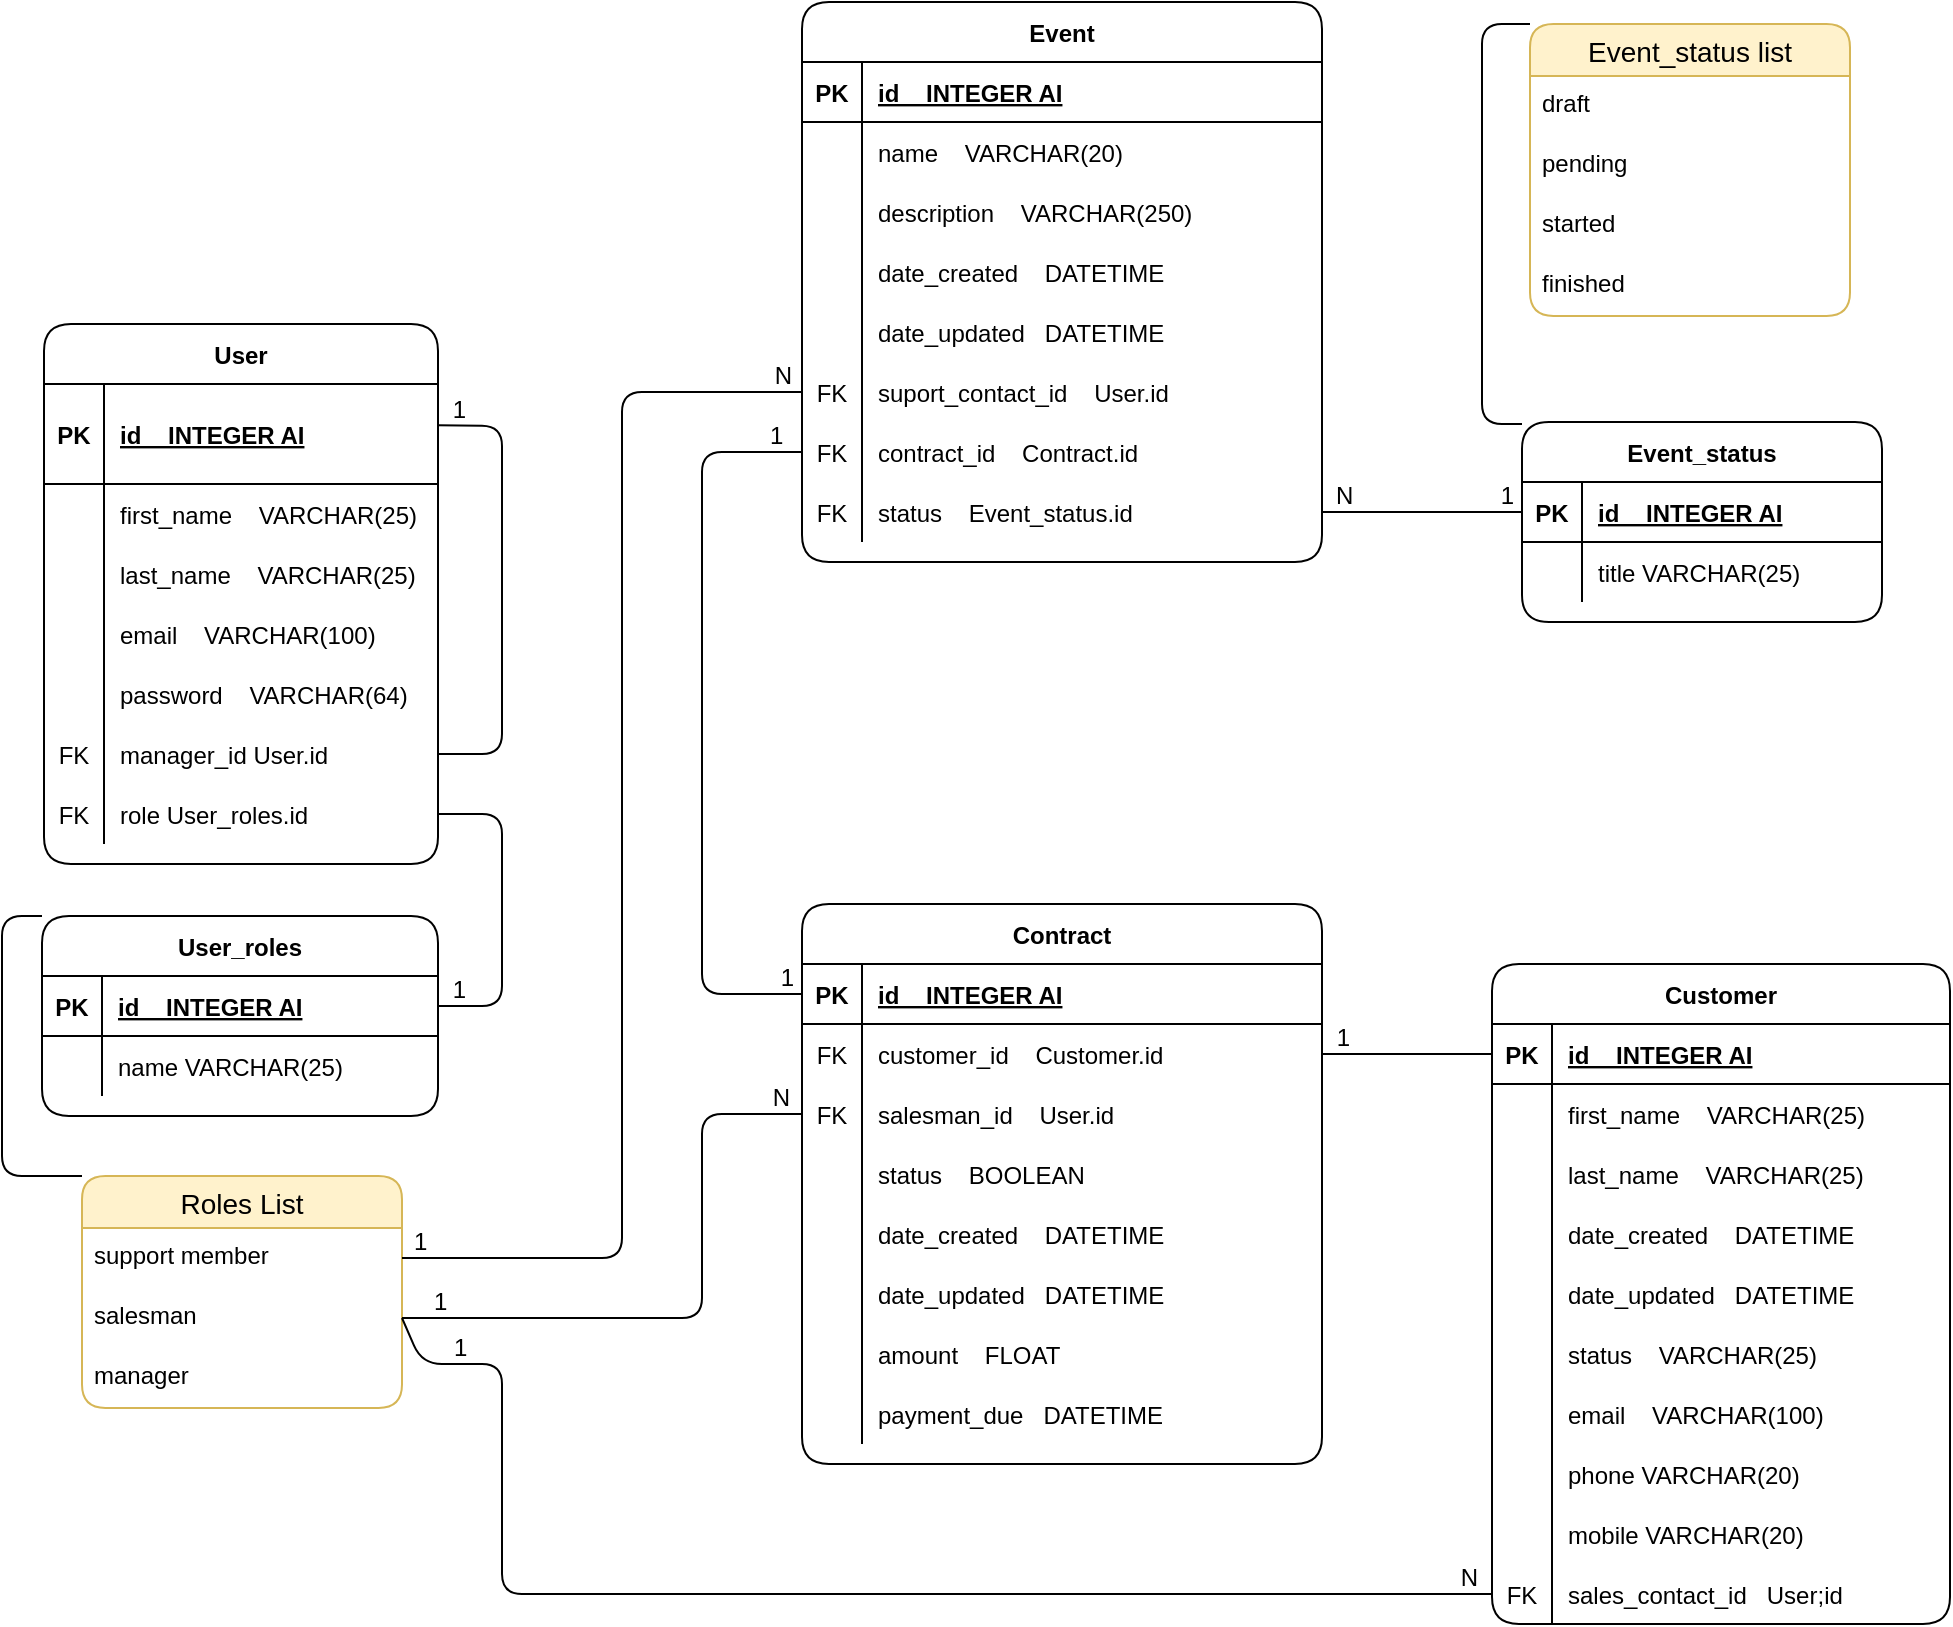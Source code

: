 <mxfile version="17.4.2" type="device"><diagram id="H4JCBMmQ4si8OeFHnjz9" name="Page-1"><mxGraphModel dx="1987" dy="668" grid="1" gridSize="10" guides="1" tooltips="1" connect="1" arrows="1" fold="1" page="1" pageScale="1" pageWidth="827" pageHeight="1169" math="0" shadow="0"><root><mxCell id="0"/><mxCell id="1" parent="0"/><mxCell id="bBjGmjY2mpQJtqQ5NyJk-3" value="User" style="shape=table;startSize=30;container=1;collapsible=1;childLayout=tableLayout;fixedRows=1;rowLines=0;fontStyle=1;align=center;resizeLast=1;rounded=1;" parent="1" vertex="1"><mxGeometry x="-749" y="200" width="197" height="270" as="geometry"/></mxCell><mxCell id="bBjGmjY2mpQJtqQ5NyJk-4" value="" style="shape=tableRow;horizontal=0;startSize=0;swimlaneHead=0;swimlaneBody=0;fillColor=none;collapsible=0;dropTarget=0;points=[[0,0.5],[1,0.5]];portConstraint=eastwest;top=0;left=0;right=0;bottom=1;rounded=1;" parent="bBjGmjY2mpQJtqQ5NyJk-3" vertex="1"><mxGeometry y="30" width="197" height="50" as="geometry"/></mxCell><mxCell id="bBjGmjY2mpQJtqQ5NyJk-5" value="PK" style="shape=partialRectangle;connectable=0;fillColor=none;top=0;left=0;bottom=0;right=0;fontStyle=1;overflow=hidden;rounded=1;" parent="bBjGmjY2mpQJtqQ5NyJk-4" vertex="1"><mxGeometry width="30" height="50" as="geometry"><mxRectangle width="30" height="50" as="alternateBounds"/></mxGeometry></mxCell><mxCell id="bBjGmjY2mpQJtqQ5NyJk-6" value="id    INTEGER AI" style="shape=partialRectangle;connectable=0;fillColor=none;top=0;left=0;bottom=0;right=0;align=left;spacingLeft=6;fontStyle=5;overflow=hidden;rounded=1;" parent="bBjGmjY2mpQJtqQ5NyJk-4" vertex="1"><mxGeometry x="30" width="167" height="50" as="geometry"><mxRectangle width="167" height="50" as="alternateBounds"/></mxGeometry></mxCell><mxCell id="bBjGmjY2mpQJtqQ5NyJk-7" value="" style="shape=tableRow;horizontal=0;startSize=0;swimlaneHead=0;swimlaneBody=0;fillColor=none;collapsible=0;dropTarget=0;points=[[0,0.5],[1,0.5]];portConstraint=eastwest;top=0;left=0;right=0;bottom=0;rounded=1;" parent="bBjGmjY2mpQJtqQ5NyJk-3" vertex="1"><mxGeometry y="80" width="197" height="30" as="geometry"/></mxCell><mxCell id="bBjGmjY2mpQJtqQ5NyJk-8" value="" style="shape=partialRectangle;connectable=0;fillColor=none;top=0;left=0;bottom=0;right=0;editable=1;overflow=hidden;rounded=1;" parent="bBjGmjY2mpQJtqQ5NyJk-7" vertex="1"><mxGeometry width="30" height="30" as="geometry"><mxRectangle width="30" height="30" as="alternateBounds"/></mxGeometry></mxCell><mxCell id="bBjGmjY2mpQJtqQ5NyJk-9" value="first_name    VARCHAR(25)" style="shape=partialRectangle;connectable=0;fillColor=none;top=0;left=0;bottom=0;right=0;align=left;spacingLeft=6;overflow=hidden;rounded=1;" parent="bBjGmjY2mpQJtqQ5NyJk-7" vertex="1"><mxGeometry x="30" width="167" height="30" as="geometry"><mxRectangle width="167" height="30" as="alternateBounds"/></mxGeometry></mxCell><mxCell id="bBjGmjY2mpQJtqQ5NyJk-10" value="" style="shape=tableRow;horizontal=0;startSize=0;swimlaneHead=0;swimlaneBody=0;fillColor=none;collapsible=0;dropTarget=0;points=[[0,0.5],[1,0.5]];portConstraint=eastwest;top=0;left=0;right=0;bottom=0;rounded=1;" parent="bBjGmjY2mpQJtqQ5NyJk-3" vertex="1"><mxGeometry y="110" width="197" height="30" as="geometry"/></mxCell><mxCell id="bBjGmjY2mpQJtqQ5NyJk-11" value="" style="shape=partialRectangle;connectable=0;fillColor=none;top=0;left=0;bottom=0;right=0;editable=1;overflow=hidden;rounded=1;" parent="bBjGmjY2mpQJtqQ5NyJk-10" vertex="1"><mxGeometry width="30" height="30" as="geometry"><mxRectangle width="30" height="30" as="alternateBounds"/></mxGeometry></mxCell><mxCell id="bBjGmjY2mpQJtqQ5NyJk-12" value="last_name    VARCHAR(25)" style="shape=partialRectangle;connectable=0;fillColor=none;top=0;left=0;bottom=0;right=0;align=left;spacingLeft=6;overflow=hidden;rounded=1;" parent="bBjGmjY2mpQJtqQ5NyJk-10" vertex="1"><mxGeometry x="30" width="167" height="30" as="geometry"><mxRectangle width="167" height="30" as="alternateBounds"/></mxGeometry></mxCell><mxCell id="bBjGmjY2mpQJtqQ5NyJk-13" value="" style="shape=tableRow;horizontal=0;startSize=0;swimlaneHead=0;swimlaneBody=0;fillColor=none;collapsible=0;dropTarget=0;points=[[0,0.5],[1,0.5]];portConstraint=eastwest;top=0;left=0;right=0;bottom=0;rounded=1;" parent="bBjGmjY2mpQJtqQ5NyJk-3" vertex="1"><mxGeometry y="140" width="197" height="30" as="geometry"/></mxCell><mxCell id="bBjGmjY2mpQJtqQ5NyJk-14" value="" style="shape=partialRectangle;connectable=0;fillColor=none;top=0;left=0;bottom=0;right=0;editable=1;overflow=hidden;rounded=1;" parent="bBjGmjY2mpQJtqQ5NyJk-13" vertex="1"><mxGeometry width="30" height="30" as="geometry"><mxRectangle width="30" height="30" as="alternateBounds"/></mxGeometry></mxCell><mxCell id="bBjGmjY2mpQJtqQ5NyJk-15" value="email    VARCHAR(100)" style="shape=partialRectangle;connectable=0;fillColor=none;top=0;left=0;bottom=0;right=0;align=left;spacingLeft=6;overflow=hidden;rounded=1;" parent="bBjGmjY2mpQJtqQ5NyJk-13" vertex="1"><mxGeometry x="30" width="167" height="30" as="geometry"><mxRectangle width="167" height="30" as="alternateBounds"/></mxGeometry></mxCell><mxCell id="bBjGmjY2mpQJtqQ5NyJk-16" value="" style="shape=tableRow;horizontal=0;startSize=0;swimlaneHead=0;swimlaneBody=0;fillColor=none;collapsible=0;dropTarget=0;points=[[0,0.5],[1,0.5]];portConstraint=eastwest;top=0;left=0;right=0;bottom=0;rounded=1;" parent="bBjGmjY2mpQJtqQ5NyJk-3" vertex="1"><mxGeometry y="170" width="197" height="30" as="geometry"/></mxCell><mxCell id="bBjGmjY2mpQJtqQ5NyJk-17" value="" style="shape=partialRectangle;connectable=0;fillColor=none;top=0;left=0;bottom=0;right=0;editable=1;overflow=hidden;rounded=1;" parent="bBjGmjY2mpQJtqQ5NyJk-16" vertex="1"><mxGeometry width="30" height="30" as="geometry"><mxRectangle width="30" height="30" as="alternateBounds"/></mxGeometry></mxCell><mxCell id="bBjGmjY2mpQJtqQ5NyJk-18" value="password    VARCHAR(64)" style="shape=partialRectangle;connectable=0;fillColor=none;top=0;left=0;bottom=0;right=0;align=left;spacingLeft=6;overflow=hidden;rounded=1;" parent="bBjGmjY2mpQJtqQ5NyJk-16" vertex="1"><mxGeometry x="30" width="167" height="30" as="geometry"><mxRectangle width="167" height="30" as="alternateBounds"/></mxGeometry></mxCell><mxCell id="VLJPeynumApLSN1GITdd-35" value="" style="shape=tableRow;horizontal=0;startSize=0;swimlaneHead=0;swimlaneBody=0;fillColor=none;collapsible=0;dropTarget=0;points=[[0,0.5],[1,0.5]];portConstraint=eastwest;top=0;left=0;right=0;bottom=0;rounded=1;" vertex="1" parent="bBjGmjY2mpQJtqQ5NyJk-3"><mxGeometry y="200" width="197" height="30" as="geometry"/></mxCell><mxCell id="VLJPeynumApLSN1GITdd-36" value="FK" style="shape=partialRectangle;connectable=0;fillColor=none;top=0;left=0;bottom=0;right=0;editable=1;overflow=hidden;rounded=1;" vertex="1" parent="VLJPeynumApLSN1GITdd-35"><mxGeometry width="30" height="30" as="geometry"><mxRectangle width="30" height="30" as="alternateBounds"/></mxGeometry></mxCell><mxCell id="VLJPeynumApLSN1GITdd-37" value="manager_id User.id" style="shape=partialRectangle;connectable=0;fillColor=none;top=0;left=0;bottom=0;right=0;align=left;spacingLeft=6;overflow=hidden;rounded=1;" vertex="1" parent="VLJPeynumApLSN1GITdd-35"><mxGeometry x="30" width="167" height="30" as="geometry"><mxRectangle width="167" height="30" as="alternateBounds"/></mxGeometry></mxCell><mxCell id="VLJPeynumApLSN1GITdd-22" value="" style="shape=tableRow;horizontal=0;startSize=0;swimlaneHead=0;swimlaneBody=0;fillColor=none;collapsible=0;dropTarget=0;points=[[0,0.5],[1,0.5]];portConstraint=eastwest;top=0;left=0;right=0;bottom=0;rounded=1;" vertex="1" parent="bBjGmjY2mpQJtqQ5NyJk-3"><mxGeometry y="230" width="197" height="30" as="geometry"/></mxCell><mxCell id="VLJPeynumApLSN1GITdd-23" value="FK" style="shape=partialRectangle;connectable=0;fillColor=none;top=0;left=0;bottom=0;right=0;editable=1;overflow=hidden;rounded=1;" vertex="1" parent="VLJPeynumApLSN1GITdd-22"><mxGeometry width="30" height="30" as="geometry"><mxRectangle width="30" height="30" as="alternateBounds"/></mxGeometry></mxCell><mxCell id="VLJPeynumApLSN1GITdd-24" value="role User_roles.id" style="shape=partialRectangle;connectable=0;fillColor=none;top=0;left=0;bottom=0;right=0;align=left;spacingLeft=6;overflow=hidden;rounded=1;" vertex="1" parent="VLJPeynumApLSN1GITdd-22"><mxGeometry x="30" width="167" height="30" as="geometry"><mxRectangle width="167" height="30" as="alternateBounds"/></mxGeometry></mxCell><mxCell id="VLJPeynumApLSN1GITdd-5" value="" style="endArrow=none;html=1;rounded=1;entryX=0.999;entryY=0.413;entryDx=0;entryDy=0;entryPerimeter=0;exitX=1;exitY=0.5;exitDx=0;exitDy=0;" edge="1" parent="bBjGmjY2mpQJtqQ5NyJk-3" source="VLJPeynumApLSN1GITdd-35" target="bBjGmjY2mpQJtqQ5NyJk-4"><mxGeometry relative="1" as="geometry"><mxPoint x="357" y="52.234" as="sourcePoint"/><mxPoint x="239" y="60" as="targetPoint"/><Array as="points"><mxPoint x="229" y="215"/><mxPoint x="229" y="51"/></Array></mxGeometry></mxCell><mxCell id="VLJPeynumApLSN1GITdd-6" value="1" style="resizable=0;html=1;align=right;verticalAlign=bottom;rounded=1;" connectable="0" vertex="1" parent="VLJPeynumApLSN1GITdd-5"><mxGeometry x="1" relative="1" as="geometry"><mxPoint x="14" y="1" as="offset"/></mxGeometry></mxCell><mxCell id="bBjGmjY2mpQJtqQ5NyJk-19" value="Customer" style="shape=table;startSize=30;container=1;collapsible=1;childLayout=tableLayout;fixedRows=1;rowLines=0;fontStyle=1;align=center;resizeLast=1;rounded=1;" parent="1" vertex="1"><mxGeometry x="-25.0" y="520" width="229" height="330" as="geometry"/></mxCell><mxCell id="bBjGmjY2mpQJtqQ5NyJk-20" value="" style="shape=tableRow;horizontal=0;startSize=0;swimlaneHead=0;swimlaneBody=0;fillColor=none;collapsible=0;dropTarget=0;points=[[0,0.5],[1,0.5]];portConstraint=eastwest;top=0;left=0;right=0;bottom=1;rounded=1;" parent="bBjGmjY2mpQJtqQ5NyJk-19" vertex="1"><mxGeometry y="30" width="229" height="30" as="geometry"/></mxCell><mxCell id="bBjGmjY2mpQJtqQ5NyJk-21" value="PK" style="shape=partialRectangle;connectable=0;fillColor=none;top=0;left=0;bottom=0;right=0;fontStyle=1;overflow=hidden;rounded=1;" parent="bBjGmjY2mpQJtqQ5NyJk-20" vertex="1"><mxGeometry width="30" height="30" as="geometry"><mxRectangle width="30" height="30" as="alternateBounds"/></mxGeometry></mxCell><mxCell id="bBjGmjY2mpQJtqQ5NyJk-22" value="id    INTEGER AI" style="shape=partialRectangle;connectable=0;fillColor=none;top=0;left=0;bottom=0;right=0;align=left;spacingLeft=6;fontStyle=5;overflow=hidden;rounded=1;" parent="bBjGmjY2mpQJtqQ5NyJk-20" vertex="1"><mxGeometry x="30" width="199" height="30" as="geometry"><mxRectangle width="199" height="30" as="alternateBounds"/></mxGeometry></mxCell><mxCell id="bBjGmjY2mpQJtqQ5NyJk-23" value="" style="shape=tableRow;horizontal=0;startSize=0;swimlaneHead=0;swimlaneBody=0;fillColor=none;collapsible=0;dropTarget=0;points=[[0,0.5],[1,0.5]];portConstraint=eastwest;top=0;left=0;right=0;bottom=0;rounded=1;" parent="bBjGmjY2mpQJtqQ5NyJk-19" vertex="1"><mxGeometry y="60" width="229" height="30" as="geometry"/></mxCell><mxCell id="bBjGmjY2mpQJtqQ5NyJk-24" value="" style="shape=partialRectangle;connectable=0;fillColor=none;top=0;left=0;bottom=0;right=0;editable=1;overflow=hidden;rounded=1;" parent="bBjGmjY2mpQJtqQ5NyJk-23" vertex="1"><mxGeometry width="30" height="30" as="geometry"><mxRectangle width="30" height="30" as="alternateBounds"/></mxGeometry></mxCell><mxCell id="bBjGmjY2mpQJtqQ5NyJk-25" value="first_name    VARCHAR(25)" style="shape=partialRectangle;connectable=0;fillColor=none;top=0;left=0;bottom=0;right=0;align=left;spacingLeft=6;overflow=hidden;rounded=1;" parent="bBjGmjY2mpQJtqQ5NyJk-23" vertex="1"><mxGeometry x="30" width="199" height="30" as="geometry"><mxRectangle width="199" height="30" as="alternateBounds"/></mxGeometry></mxCell><mxCell id="bBjGmjY2mpQJtqQ5NyJk-26" value="" style="shape=tableRow;horizontal=0;startSize=0;swimlaneHead=0;swimlaneBody=0;fillColor=none;collapsible=0;dropTarget=0;points=[[0,0.5],[1,0.5]];portConstraint=eastwest;top=0;left=0;right=0;bottom=0;rounded=1;" parent="bBjGmjY2mpQJtqQ5NyJk-19" vertex="1"><mxGeometry y="90" width="229" height="30" as="geometry"/></mxCell><mxCell id="bBjGmjY2mpQJtqQ5NyJk-27" value="" style="shape=partialRectangle;connectable=0;fillColor=none;top=0;left=0;bottom=0;right=0;editable=1;overflow=hidden;rounded=1;" parent="bBjGmjY2mpQJtqQ5NyJk-26" vertex="1"><mxGeometry width="30" height="30" as="geometry"><mxRectangle width="30" height="30" as="alternateBounds"/></mxGeometry></mxCell><mxCell id="bBjGmjY2mpQJtqQ5NyJk-28" value="last_name    VARCHAR(25)" style="shape=partialRectangle;connectable=0;fillColor=none;top=0;left=0;bottom=0;right=0;align=left;spacingLeft=6;overflow=hidden;rounded=1;" parent="bBjGmjY2mpQJtqQ5NyJk-26" vertex="1"><mxGeometry x="30" width="199" height="30" as="geometry"><mxRectangle width="199" height="30" as="alternateBounds"/></mxGeometry></mxCell><mxCell id="bBjGmjY2mpQJtqQ5NyJk-29" value="" style="shape=tableRow;horizontal=0;startSize=0;swimlaneHead=0;swimlaneBody=0;fillColor=none;collapsible=0;dropTarget=0;points=[[0,0.5],[1,0.5]];portConstraint=eastwest;top=0;left=0;right=0;bottom=0;rounded=1;" parent="bBjGmjY2mpQJtqQ5NyJk-19" vertex="1"><mxGeometry y="120" width="229" height="30" as="geometry"/></mxCell><mxCell id="bBjGmjY2mpQJtqQ5NyJk-30" value="" style="shape=partialRectangle;connectable=0;fillColor=none;top=0;left=0;bottom=0;right=0;editable=1;overflow=hidden;rounded=1;" parent="bBjGmjY2mpQJtqQ5NyJk-29" vertex="1"><mxGeometry width="30" height="30" as="geometry"><mxRectangle width="30" height="30" as="alternateBounds"/></mxGeometry></mxCell><mxCell id="bBjGmjY2mpQJtqQ5NyJk-31" value="date_created    DATETIME" style="shape=partialRectangle;connectable=0;fillColor=none;top=0;left=0;bottom=0;right=0;align=left;spacingLeft=6;overflow=hidden;rounded=1;" parent="bBjGmjY2mpQJtqQ5NyJk-29" vertex="1"><mxGeometry x="30" width="199" height="30" as="geometry"><mxRectangle width="199" height="30" as="alternateBounds"/></mxGeometry></mxCell><mxCell id="bBjGmjY2mpQJtqQ5NyJk-200" value="" style="shape=tableRow;horizontal=0;startSize=0;swimlaneHead=0;swimlaneBody=0;fillColor=none;collapsible=0;dropTarget=0;points=[[0,0.5],[1,0.5]];portConstraint=eastwest;top=0;left=0;right=0;bottom=0;rounded=1;" parent="bBjGmjY2mpQJtqQ5NyJk-19" vertex="1"><mxGeometry y="150" width="229" height="30" as="geometry"/></mxCell><mxCell id="bBjGmjY2mpQJtqQ5NyJk-201" value="" style="shape=partialRectangle;connectable=0;fillColor=none;top=0;left=0;bottom=0;right=0;editable=1;overflow=hidden;rounded=1;" parent="bBjGmjY2mpQJtqQ5NyJk-200" vertex="1"><mxGeometry width="30" height="30" as="geometry"><mxRectangle width="30" height="30" as="alternateBounds"/></mxGeometry></mxCell><mxCell id="bBjGmjY2mpQJtqQ5NyJk-202" value="date_updated   DATETIME" style="shape=partialRectangle;connectable=0;fillColor=none;top=0;left=0;bottom=0;right=0;align=left;spacingLeft=6;overflow=hidden;rounded=1;" parent="bBjGmjY2mpQJtqQ5NyJk-200" vertex="1"><mxGeometry x="30" width="199" height="30" as="geometry"><mxRectangle width="199" height="30" as="alternateBounds"/></mxGeometry></mxCell><mxCell id="bBjGmjY2mpQJtqQ5NyJk-188" value="" style="shape=tableRow;horizontal=0;startSize=0;swimlaneHead=0;swimlaneBody=0;fillColor=none;collapsible=0;dropTarget=0;points=[[0,0.5],[1,0.5]];portConstraint=eastwest;top=0;left=0;right=0;bottom=0;rounded=1;" parent="bBjGmjY2mpQJtqQ5NyJk-19" vertex="1"><mxGeometry y="180" width="229" height="30" as="geometry"/></mxCell><mxCell id="bBjGmjY2mpQJtqQ5NyJk-189" value="" style="shape=partialRectangle;connectable=0;fillColor=none;top=0;left=0;bottom=0;right=0;editable=1;overflow=hidden;rounded=1;" parent="bBjGmjY2mpQJtqQ5NyJk-188" vertex="1"><mxGeometry width="30" height="30" as="geometry"><mxRectangle width="30" height="30" as="alternateBounds"/></mxGeometry></mxCell><mxCell id="bBjGmjY2mpQJtqQ5NyJk-190" value="status    VARCHAR(25)" style="shape=partialRectangle;connectable=0;fillColor=none;top=0;left=0;bottom=0;right=0;align=left;spacingLeft=6;overflow=hidden;rounded=1;" parent="bBjGmjY2mpQJtqQ5NyJk-188" vertex="1"><mxGeometry x="30" width="199" height="30" as="geometry"><mxRectangle width="199" height="30" as="alternateBounds"/></mxGeometry></mxCell><mxCell id="bBjGmjY2mpQJtqQ5NyJk-203" value="" style="shape=tableRow;horizontal=0;startSize=0;swimlaneHead=0;swimlaneBody=0;fillColor=none;collapsible=0;dropTarget=0;points=[[0,0.5],[1,0.5]];portConstraint=eastwest;top=0;left=0;right=0;bottom=0;rounded=1;" parent="bBjGmjY2mpQJtqQ5NyJk-19" vertex="1"><mxGeometry y="210" width="229" height="30" as="geometry"/></mxCell><mxCell id="bBjGmjY2mpQJtqQ5NyJk-204" value="" style="shape=partialRectangle;connectable=0;fillColor=none;top=0;left=0;bottom=0;right=0;editable=1;overflow=hidden;rounded=1;" parent="bBjGmjY2mpQJtqQ5NyJk-203" vertex="1"><mxGeometry width="30" height="30" as="geometry"><mxRectangle width="30" height="30" as="alternateBounds"/></mxGeometry></mxCell><mxCell id="bBjGmjY2mpQJtqQ5NyJk-205" value="email    VARCHAR(100)" style="shape=partialRectangle;connectable=0;fillColor=none;top=0;left=0;bottom=0;right=0;align=left;spacingLeft=6;overflow=hidden;rounded=1;" parent="bBjGmjY2mpQJtqQ5NyJk-203" vertex="1"><mxGeometry x="30" width="199" height="30" as="geometry"><mxRectangle width="199" height="30" as="alternateBounds"/></mxGeometry></mxCell><mxCell id="bBjGmjY2mpQJtqQ5NyJk-206" value="" style="shape=tableRow;horizontal=0;startSize=0;swimlaneHead=0;swimlaneBody=0;fillColor=none;collapsible=0;dropTarget=0;points=[[0,0.5],[1,0.5]];portConstraint=eastwest;top=0;left=0;right=0;bottom=0;rounded=1;" parent="bBjGmjY2mpQJtqQ5NyJk-19" vertex="1"><mxGeometry y="240" width="229" height="30" as="geometry"/></mxCell><mxCell id="bBjGmjY2mpQJtqQ5NyJk-207" value="" style="shape=partialRectangle;connectable=0;fillColor=none;top=0;left=0;bottom=0;right=0;editable=1;overflow=hidden;rounded=1;" parent="bBjGmjY2mpQJtqQ5NyJk-206" vertex="1"><mxGeometry width="30" height="30" as="geometry"><mxRectangle width="30" height="30" as="alternateBounds"/></mxGeometry></mxCell><mxCell id="bBjGmjY2mpQJtqQ5NyJk-208" value="phone VARCHAR(20)" style="shape=partialRectangle;connectable=0;fillColor=none;top=0;left=0;bottom=0;right=0;align=left;spacingLeft=6;overflow=hidden;rounded=1;" parent="bBjGmjY2mpQJtqQ5NyJk-206" vertex="1"><mxGeometry x="30" width="199" height="30" as="geometry"><mxRectangle width="199" height="30" as="alternateBounds"/></mxGeometry></mxCell><mxCell id="bBjGmjY2mpQJtqQ5NyJk-209" value="" style="shape=tableRow;horizontal=0;startSize=0;swimlaneHead=0;swimlaneBody=0;fillColor=none;collapsible=0;dropTarget=0;points=[[0,0.5],[1,0.5]];portConstraint=eastwest;top=0;left=0;right=0;bottom=0;rounded=1;" parent="bBjGmjY2mpQJtqQ5NyJk-19" vertex="1"><mxGeometry y="270" width="229" height="30" as="geometry"/></mxCell><mxCell id="bBjGmjY2mpQJtqQ5NyJk-210" value="" style="shape=partialRectangle;connectable=0;fillColor=none;top=0;left=0;bottom=0;right=0;editable=1;overflow=hidden;rounded=1;" parent="bBjGmjY2mpQJtqQ5NyJk-209" vertex="1"><mxGeometry width="30" height="30" as="geometry"><mxRectangle width="30" height="30" as="alternateBounds"/></mxGeometry></mxCell><mxCell id="bBjGmjY2mpQJtqQ5NyJk-211" value="mobile VARCHAR(20)" style="shape=partialRectangle;connectable=0;fillColor=none;top=0;left=0;bottom=0;right=0;align=left;spacingLeft=6;overflow=hidden;rounded=1;" parent="bBjGmjY2mpQJtqQ5NyJk-209" vertex="1"><mxGeometry x="30" width="199" height="30" as="geometry"><mxRectangle width="199" height="30" as="alternateBounds"/></mxGeometry></mxCell><mxCell id="bBjGmjY2mpQJtqQ5NyJk-228" value="" style="shape=tableRow;horizontal=0;startSize=0;swimlaneHead=0;swimlaneBody=0;fillColor=none;collapsible=0;dropTarget=0;points=[[0,0.5],[1,0.5]];portConstraint=eastwest;top=0;left=0;right=0;bottom=0;rounded=1;" parent="bBjGmjY2mpQJtqQ5NyJk-19" vertex="1"><mxGeometry y="300" width="229" height="30" as="geometry"/></mxCell><mxCell id="bBjGmjY2mpQJtqQ5NyJk-229" value="FK" style="shape=partialRectangle;connectable=0;fillColor=none;top=0;left=0;bottom=0;right=0;fontStyle=0;overflow=hidden;rounded=1;" parent="bBjGmjY2mpQJtqQ5NyJk-228" vertex="1"><mxGeometry width="30" height="30" as="geometry"><mxRectangle width="30" height="30" as="alternateBounds"/></mxGeometry></mxCell><mxCell id="bBjGmjY2mpQJtqQ5NyJk-230" value="sales_contact_id   User;id" style="shape=partialRectangle;connectable=0;fillColor=none;top=0;left=0;bottom=0;right=0;align=left;spacingLeft=6;fontStyle=0;overflow=hidden;rounded=1;" parent="bBjGmjY2mpQJtqQ5NyJk-228" vertex="1"><mxGeometry x="30" width="199" height="30" as="geometry"><mxRectangle width="199" height="30" as="alternateBounds"/></mxGeometry></mxCell><mxCell id="bBjGmjY2mpQJtqQ5NyJk-38" value="User_roles" style="shape=table;startSize=30;container=1;collapsible=1;childLayout=tableLayout;fixedRows=1;rowLines=0;fontStyle=1;align=center;resizeLast=1;rounded=1;" parent="1" vertex="1"><mxGeometry x="-750" y="496" width="198" height="100" as="geometry"/></mxCell><mxCell id="bBjGmjY2mpQJtqQ5NyJk-163" style="edgeStyle=orthogonalEdgeStyle;rounded=1;orthogonalLoop=1;jettySize=auto;html=1;exitX=0;exitY=0.5;exitDx=0;exitDy=0;entryX=0;entryY=0.5;entryDx=0;entryDy=0;" parent="bBjGmjY2mpQJtqQ5NyJk-38" edge="1"><mxGeometry relative="1" as="geometry"><mxPoint y="105" as="sourcePoint"/><mxPoint y="105" as="targetPoint"/></mxGeometry></mxCell><mxCell id="bBjGmjY2mpQJtqQ5NyJk-39" value="" style="shape=tableRow;horizontal=0;startSize=0;swimlaneHead=0;swimlaneBody=0;fillColor=none;collapsible=0;dropTarget=0;points=[[0,0.5],[1,0.5]];portConstraint=eastwest;top=0;left=0;right=0;bottom=1;rounded=1;" parent="bBjGmjY2mpQJtqQ5NyJk-38" vertex="1"><mxGeometry y="30" width="198" height="30" as="geometry"/></mxCell><mxCell id="bBjGmjY2mpQJtqQ5NyJk-40" value="PK" style="shape=partialRectangle;connectable=0;fillColor=none;top=0;left=0;bottom=0;right=0;fontStyle=1;overflow=hidden;rounded=1;" parent="bBjGmjY2mpQJtqQ5NyJk-39" vertex="1"><mxGeometry width="30" height="30" as="geometry"><mxRectangle width="30" height="30" as="alternateBounds"/></mxGeometry></mxCell><mxCell id="bBjGmjY2mpQJtqQ5NyJk-41" value="id    INTEGER AI" style="shape=partialRectangle;connectable=0;fillColor=none;top=0;left=0;bottom=0;right=0;align=left;spacingLeft=6;fontStyle=5;overflow=hidden;rounded=1;" parent="bBjGmjY2mpQJtqQ5NyJk-39" vertex="1"><mxGeometry x="30" width="168" height="30" as="geometry"><mxRectangle width="168" height="30" as="alternateBounds"/></mxGeometry></mxCell><mxCell id="bBjGmjY2mpQJtqQ5NyJk-150" value="" style="shape=tableRow;horizontal=0;startSize=0;swimlaneHead=0;swimlaneBody=0;fillColor=none;collapsible=0;dropTarget=0;points=[[0,0.5],[1,0.5]];portConstraint=eastwest;top=0;left=0;right=0;bottom=0;rounded=1;" parent="bBjGmjY2mpQJtqQ5NyJk-38" vertex="1"><mxGeometry y="60" width="198" height="30" as="geometry"/></mxCell><mxCell id="bBjGmjY2mpQJtqQ5NyJk-151" value="" style="shape=partialRectangle;connectable=0;fillColor=none;top=0;left=0;bottom=0;right=0;fontStyle=0;overflow=hidden;rounded=1;" parent="bBjGmjY2mpQJtqQ5NyJk-150" vertex="1"><mxGeometry width="30" height="30" as="geometry"><mxRectangle width="30" height="30" as="alternateBounds"/></mxGeometry></mxCell><mxCell id="bBjGmjY2mpQJtqQ5NyJk-152" value="name VARCHAR(25)" style="shape=partialRectangle;connectable=0;fillColor=none;top=0;left=0;bottom=0;right=0;align=left;spacingLeft=6;fontStyle=0;overflow=hidden;rounded=1;" parent="bBjGmjY2mpQJtqQ5NyJk-150" vertex="1"><mxGeometry x="30" width="168" height="30" as="geometry"><mxRectangle width="168" height="30" as="alternateBounds"/></mxGeometry></mxCell><mxCell id="bBjGmjY2mpQJtqQ5NyJk-86" value="Event" style="shape=table;startSize=30;container=1;collapsible=1;childLayout=tableLayout;fixedRows=1;rowLines=0;fontStyle=1;align=center;resizeLast=1;rounded=1;" parent="1" vertex="1"><mxGeometry x="-370" y="39" width="260" height="280" as="geometry"/></mxCell><mxCell id="bBjGmjY2mpQJtqQ5NyJk-87" value="" style="shape=tableRow;horizontal=0;startSize=0;swimlaneHead=0;swimlaneBody=0;fillColor=none;collapsible=0;dropTarget=0;points=[[0,0.5],[1,0.5]];portConstraint=eastwest;top=0;left=0;right=0;bottom=1;rounded=1;" parent="bBjGmjY2mpQJtqQ5NyJk-86" vertex="1"><mxGeometry y="30" width="260" height="30" as="geometry"/></mxCell><mxCell id="bBjGmjY2mpQJtqQ5NyJk-88" value="PK" style="shape=partialRectangle;connectable=0;fillColor=none;top=0;left=0;bottom=0;right=0;fontStyle=1;overflow=hidden;rounded=1;" parent="bBjGmjY2mpQJtqQ5NyJk-87" vertex="1"><mxGeometry width="30" height="30" as="geometry"><mxRectangle width="30" height="30" as="alternateBounds"/></mxGeometry></mxCell><mxCell id="bBjGmjY2mpQJtqQ5NyJk-89" value="id    INTEGER AI" style="shape=partialRectangle;connectable=0;fillColor=none;top=0;left=0;bottom=0;right=0;align=left;spacingLeft=6;fontStyle=5;overflow=hidden;rounded=1;" parent="bBjGmjY2mpQJtqQ5NyJk-87" vertex="1"><mxGeometry x="30" width="230" height="30" as="geometry"><mxRectangle width="230" height="30" as="alternateBounds"/></mxGeometry></mxCell><mxCell id="bBjGmjY2mpQJtqQ5NyJk-90" value="" style="shape=tableRow;horizontal=0;startSize=0;swimlaneHead=0;swimlaneBody=0;fillColor=none;collapsible=0;dropTarget=0;points=[[0,0.5],[1,0.5]];portConstraint=eastwest;top=0;left=0;right=0;bottom=0;rounded=1;" parent="bBjGmjY2mpQJtqQ5NyJk-86" vertex="1"><mxGeometry y="60" width="260" height="30" as="geometry"/></mxCell><mxCell id="bBjGmjY2mpQJtqQ5NyJk-91" value="" style="shape=partialRectangle;connectable=0;fillColor=none;top=0;left=0;bottom=0;right=0;editable=1;overflow=hidden;rounded=1;" parent="bBjGmjY2mpQJtqQ5NyJk-90" vertex="1"><mxGeometry width="30" height="30" as="geometry"><mxRectangle width="30" height="30" as="alternateBounds"/></mxGeometry></mxCell><mxCell id="bBjGmjY2mpQJtqQ5NyJk-92" value="name    VARCHAR(20)" style="shape=partialRectangle;connectable=0;fillColor=none;top=0;left=0;bottom=0;right=0;align=left;spacingLeft=6;overflow=hidden;rounded=1;" parent="bBjGmjY2mpQJtqQ5NyJk-90" vertex="1"><mxGeometry x="30" width="230" height="30" as="geometry"><mxRectangle width="230" height="30" as="alternateBounds"/></mxGeometry></mxCell><mxCell id="bBjGmjY2mpQJtqQ5NyJk-93" value="" style="shape=tableRow;horizontal=0;startSize=0;swimlaneHead=0;swimlaneBody=0;fillColor=none;collapsible=0;dropTarget=0;points=[[0,0.5],[1,0.5]];portConstraint=eastwest;top=0;left=0;right=0;bottom=0;rounded=1;" parent="bBjGmjY2mpQJtqQ5NyJk-86" vertex="1"><mxGeometry y="90" width="260" height="30" as="geometry"/></mxCell><mxCell id="bBjGmjY2mpQJtqQ5NyJk-94" value="" style="shape=partialRectangle;connectable=0;fillColor=none;top=0;left=0;bottom=0;right=0;editable=1;overflow=hidden;rounded=1;" parent="bBjGmjY2mpQJtqQ5NyJk-93" vertex="1"><mxGeometry width="30" height="30" as="geometry"><mxRectangle width="30" height="30" as="alternateBounds"/></mxGeometry></mxCell><mxCell id="bBjGmjY2mpQJtqQ5NyJk-95" value="description    VARCHAR(250)" style="shape=partialRectangle;connectable=0;fillColor=none;top=0;left=0;bottom=0;right=0;align=left;spacingLeft=6;overflow=hidden;rounded=1;" parent="bBjGmjY2mpQJtqQ5NyJk-93" vertex="1"><mxGeometry x="30" width="230" height="30" as="geometry"><mxRectangle width="230" height="30" as="alternateBounds"/></mxGeometry></mxCell><mxCell id="bBjGmjY2mpQJtqQ5NyJk-268" value="" style="shape=tableRow;horizontal=0;startSize=0;swimlaneHead=0;swimlaneBody=0;fillColor=none;collapsible=0;dropTarget=0;points=[[0,0.5],[1,0.5]];portConstraint=eastwest;top=0;left=0;right=0;bottom=0;rounded=1;" parent="bBjGmjY2mpQJtqQ5NyJk-86" vertex="1"><mxGeometry y="120" width="260" height="30" as="geometry"/></mxCell><mxCell id="bBjGmjY2mpQJtqQ5NyJk-269" value="" style="shape=partialRectangle;connectable=0;fillColor=none;top=0;left=0;bottom=0;right=0;editable=1;overflow=hidden;rounded=1;" parent="bBjGmjY2mpQJtqQ5NyJk-268" vertex="1"><mxGeometry width="30" height="30" as="geometry"><mxRectangle width="30" height="30" as="alternateBounds"/></mxGeometry></mxCell><mxCell id="bBjGmjY2mpQJtqQ5NyJk-270" value="date_created    DATETIME" style="shape=partialRectangle;connectable=0;fillColor=none;top=0;left=0;bottom=0;right=0;align=left;spacingLeft=6;overflow=hidden;rounded=1;" parent="bBjGmjY2mpQJtqQ5NyJk-268" vertex="1"><mxGeometry x="30" width="230" height="30" as="geometry"><mxRectangle width="230" height="30" as="alternateBounds"/></mxGeometry></mxCell><mxCell id="bBjGmjY2mpQJtqQ5NyJk-271" value="" style="shape=tableRow;horizontal=0;startSize=0;swimlaneHead=0;swimlaneBody=0;fillColor=none;collapsible=0;dropTarget=0;points=[[0,0.5],[1,0.5]];portConstraint=eastwest;top=0;left=0;right=0;bottom=0;rounded=1;" parent="bBjGmjY2mpQJtqQ5NyJk-86" vertex="1"><mxGeometry y="150" width="260" height="30" as="geometry"/></mxCell><mxCell id="bBjGmjY2mpQJtqQ5NyJk-272" value="" style="shape=partialRectangle;connectable=0;fillColor=none;top=0;left=0;bottom=0;right=0;editable=1;overflow=hidden;rounded=1;" parent="bBjGmjY2mpQJtqQ5NyJk-271" vertex="1"><mxGeometry width="30" height="30" as="geometry"><mxRectangle width="30" height="30" as="alternateBounds"/></mxGeometry></mxCell><mxCell id="bBjGmjY2mpQJtqQ5NyJk-273" value="date_updated   DATETIME" style="shape=partialRectangle;connectable=0;fillColor=none;top=0;left=0;bottom=0;right=0;align=left;spacingLeft=6;overflow=hidden;rounded=1;" parent="bBjGmjY2mpQJtqQ5NyJk-271" vertex="1"><mxGeometry x="30" width="230" height="30" as="geometry"><mxRectangle width="230" height="30" as="alternateBounds"/></mxGeometry></mxCell><mxCell id="bBjGmjY2mpQJtqQ5NyJk-125" value="" style="shape=tableRow;horizontal=0;startSize=0;swimlaneHead=0;swimlaneBody=0;fillColor=none;collapsible=0;dropTarget=0;points=[[0,0.5],[1,0.5]];portConstraint=eastwest;top=0;left=0;right=0;bottom=0;rounded=1;" parent="bBjGmjY2mpQJtqQ5NyJk-86" vertex="1"><mxGeometry y="180" width="260" height="30" as="geometry"/></mxCell><mxCell id="bBjGmjY2mpQJtqQ5NyJk-126" value="FK" style="shape=partialRectangle;connectable=0;fillColor=none;top=0;left=0;bottom=0;right=0;fontStyle=0;overflow=hidden;rounded=1;" parent="bBjGmjY2mpQJtqQ5NyJk-125" vertex="1"><mxGeometry width="30" height="30" as="geometry"><mxRectangle width="30" height="30" as="alternateBounds"/></mxGeometry></mxCell><mxCell id="bBjGmjY2mpQJtqQ5NyJk-127" value="suport_contact_id    User.id" style="shape=partialRectangle;connectable=0;fillColor=none;top=0;left=0;bottom=0;right=0;align=left;spacingLeft=6;fontStyle=0;overflow=hidden;rounded=1;" parent="bBjGmjY2mpQJtqQ5NyJk-125" vertex="1"><mxGeometry x="30" width="230" height="30" as="geometry"><mxRectangle width="230" height="30" as="alternateBounds"/></mxGeometry></mxCell><mxCell id="bBjGmjY2mpQJtqQ5NyJk-103" value="" style="shape=tableRow;horizontal=0;startSize=0;swimlaneHead=0;swimlaneBody=0;fillColor=none;collapsible=0;dropTarget=0;points=[[0,0.5],[1,0.5]];portConstraint=eastwest;top=0;left=0;right=0;bottom=0;rounded=1;" parent="bBjGmjY2mpQJtqQ5NyJk-86" vertex="1"><mxGeometry y="210" width="260" height="30" as="geometry"/></mxCell><mxCell id="bBjGmjY2mpQJtqQ5NyJk-104" value="FK" style="shape=partialRectangle;connectable=0;fillColor=none;top=0;left=0;bottom=0;right=0;fontStyle=0;overflow=hidden;rounded=1;" parent="bBjGmjY2mpQJtqQ5NyJk-103" vertex="1"><mxGeometry width="30" height="30" as="geometry"><mxRectangle width="30" height="30" as="alternateBounds"/></mxGeometry></mxCell><mxCell id="bBjGmjY2mpQJtqQ5NyJk-105" value="contract_id    Contract.id" style="shape=partialRectangle;connectable=0;fillColor=none;top=0;left=0;bottom=0;right=0;align=left;spacingLeft=6;fontStyle=0;overflow=hidden;rounded=1;" parent="bBjGmjY2mpQJtqQ5NyJk-103" vertex="1"><mxGeometry x="30" width="230" height="30" as="geometry"><mxRectangle width="230" height="30" as="alternateBounds"/></mxGeometry></mxCell><mxCell id="bBjGmjY2mpQJtqQ5NyJk-312" value="" style="shape=tableRow;horizontal=0;startSize=0;swimlaneHead=0;swimlaneBody=0;fillColor=none;collapsible=0;dropTarget=0;points=[[0,0.5],[1,0.5]];portConstraint=eastwest;top=0;left=0;right=0;bottom=0;rounded=1;" parent="bBjGmjY2mpQJtqQ5NyJk-86" vertex="1"><mxGeometry y="240" width="260" height="30" as="geometry"/></mxCell><mxCell id="bBjGmjY2mpQJtqQ5NyJk-313" value="FK" style="shape=partialRectangle;connectable=0;fillColor=none;top=0;left=0;bottom=0;right=0;fontStyle=0;overflow=hidden;rounded=1;" parent="bBjGmjY2mpQJtqQ5NyJk-312" vertex="1"><mxGeometry width="30" height="30" as="geometry"><mxRectangle width="30" height="30" as="alternateBounds"/></mxGeometry></mxCell><mxCell id="bBjGmjY2mpQJtqQ5NyJk-314" value="status    Event_status.id" style="shape=partialRectangle;connectable=0;fillColor=none;top=0;left=0;bottom=0;right=0;align=left;spacingLeft=6;fontStyle=0;overflow=hidden;rounded=1;" parent="bBjGmjY2mpQJtqQ5NyJk-312" vertex="1"><mxGeometry x="30" width="230" height="30" as="geometry"><mxRectangle width="230" height="30" as="alternateBounds"/></mxGeometry></mxCell><mxCell id="bBjGmjY2mpQJtqQ5NyJk-131" value="Contract" style="shape=table;startSize=30;container=1;collapsible=1;childLayout=tableLayout;fixedRows=1;rowLines=0;fontStyle=1;align=center;resizeLast=1;rounded=1;" parent="1" vertex="1"><mxGeometry x="-370" y="490" width="260" height="280" as="geometry"/></mxCell><mxCell id="bBjGmjY2mpQJtqQ5NyJk-132" value="" style="shape=tableRow;horizontal=0;startSize=0;swimlaneHead=0;swimlaneBody=0;fillColor=none;collapsible=0;dropTarget=0;points=[[0,0.5],[1,0.5]];portConstraint=eastwest;top=0;left=0;right=0;bottom=1;rounded=1;" parent="bBjGmjY2mpQJtqQ5NyJk-131" vertex="1"><mxGeometry y="30" width="260" height="30" as="geometry"/></mxCell><mxCell id="bBjGmjY2mpQJtqQ5NyJk-133" value="PK" style="shape=partialRectangle;connectable=0;fillColor=none;top=0;left=0;bottom=0;right=0;fontStyle=1;overflow=hidden;rounded=1;" parent="bBjGmjY2mpQJtqQ5NyJk-132" vertex="1"><mxGeometry width="30" height="30" as="geometry"><mxRectangle width="30" height="30" as="alternateBounds"/></mxGeometry></mxCell><mxCell id="bBjGmjY2mpQJtqQ5NyJk-134" value="id    INTEGER AI" style="shape=partialRectangle;connectable=0;fillColor=none;top=0;left=0;bottom=0;right=0;align=left;spacingLeft=6;fontStyle=5;overflow=hidden;rounded=1;" parent="bBjGmjY2mpQJtqQ5NyJk-132" vertex="1"><mxGeometry x="30" width="230" height="30" as="geometry"><mxRectangle width="230" height="30" as="alternateBounds"/></mxGeometry></mxCell><mxCell id="bBjGmjY2mpQJtqQ5NyJk-144" value="" style="shape=tableRow;horizontal=0;startSize=0;swimlaneHead=0;swimlaneBody=0;fillColor=none;collapsible=0;dropTarget=0;points=[[0,0.5],[1,0.5]];portConstraint=eastwest;top=0;left=0;right=0;bottom=0;rounded=1;" parent="bBjGmjY2mpQJtqQ5NyJk-131" vertex="1"><mxGeometry y="60" width="260" height="30" as="geometry"/></mxCell><mxCell id="bBjGmjY2mpQJtqQ5NyJk-145" value="FK" style="shape=partialRectangle;connectable=0;fillColor=none;top=0;left=0;bottom=0;right=0;fontStyle=0;overflow=hidden;rounded=1;" parent="bBjGmjY2mpQJtqQ5NyJk-144" vertex="1"><mxGeometry width="30" height="30" as="geometry"><mxRectangle width="30" height="30" as="alternateBounds"/></mxGeometry></mxCell><mxCell id="bBjGmjY2mpQJtqQ5NyJk-146" value="customer_id    Customer.id" style="shape=partialRectangle;connectable=0;fillColor=none;top=0;left=0;bottom=0;right=0;align=left;spacingLeft=6;fontStyle=0;overflow=hidden;rounded=1;" parent="bBjGmjY2mpQJtqQ5NyJk-144" vertex="1"><mxGeometry x="30" width="230" height="30" as="geometry"><mxRectangle width="230" height="30" as="alternateBounds"/></mxGeometry></mxCell><mxCell id="bBjGmjY2mpQJtqQ5NyJk-147" value="" style="shape=tableRow;horizontal=0;startSize=0;swimlaneHead=0;swimlaneBody=0;fillColor=none;collapsible=0;dropTarget=0;points=[[0,0.5],[1,0.5]];portConstraint=eastwest;top=0;left=0;right=0;bottom=0;rounded=1;" parent="bBjGmjY2mpQJtqQ5NyJk-131" vertex="1"><mxGeometry y="90" width="260" height="30" as="geometry"/></mxCell><mxCell id="bBjGmjY2mpQJtqQ5NyJk-148" value="FK" style="shape=partialRectangle;connectable=0;fillColor=none;top=0;left=0;bottom=0;right=0;fontStyle=0;overflow=hidden;rounded=1;" parent="bBjGmjY2mpQJtqQ5NyJk-147" vertex="1"><mxGeometry width="30" height="30" as="geometry"><mxRectangle width="30" height="30" as="alternateBounds"/></mxGeometry></mxCell><mxCell id="bBjGmjY2mpQJtqQ5NyJk-149" value="salesman_id    User.id" style="shape=partialRectangle;connectable=0;fillColor=none;top=0;left=0;bottom=0;right=0;align=left;spacingLeft=6;fontStyle=0;overflow=hidden;rounded=1;" parent="bBjGmjY2mpQJtqQ5NyJk-147" vertex="1"><mxGeometry x="30" width="230" height="30" as="geometry"><mxRectangle width="230" height="30" as="alternateBounds"/></mxGeometry></mxCell><mxCell id="bBjGmjY2mpQJtqQ5NyJk-225" value="" style="shape=tableRow;horizontal=0;startSize=0;swimlaneHead=0;swimlaneBody=0;fillColor=none;collapsible=0;dropTarget=0;points=[[0,0.5],[1,0.5]];portConstraint=eastwest;top=0;left=0;right=0;bottom=0;rounded=1;" parent="bBjGmjY2mpQJtqQ5NyJk-131" vertex="1"><mxGeometry y="120" width="260" height="30" as="geometry"/></mxCell><mxCell id="bBjGmjY2mpQJtqQ5NyJk-226" value="" style="shape=partialRectangle;connectable=0;fillColor=none;top=0;left=0;bottom=0;right=0;editable=1;overflow=hidden;rounded=1;" parent="bBjGmjY2mpQJtqQ5NyJk-225" vertex="1"><mxGeometry width="30" height="30" as="geometry"><mxRectangle width="30" height="30" as="alternateBounds"/></mxGeometry></mxCell><mxCell id="bBjGmjY2mpQJtqQ5NyJk-227" value="status    BOOLEAN" style="shape=partialRectangle;connectable=0;fillColor=none;top=0;left=0;bottom=0;right=0;align=left;spacingLeft=6;overflow=hidden;rounded=1;" parent="bBjGmjY2mpQJtqQ5NyJk-225" vertex="1"><mxGeometry x="30" width="230" height="30" as="geometry"><mxRectangle width="230" height="30" as="alternateBounds"/></mxGeometry></mxCell><mxCell id="bBjGmjY2mpQJtqQ5NyJk-234" value="" style="shape=tableRow;horizontal=0;startSize=0;swimlaneHead=0;swimlaneBody=0;fillColor=none;collapsible=0;dropTarget=0;points=[[0,0.5],[1,0.5]];portConstraint=eastwest;top=0;left=0;right=0;bottom=0;rounded=1;" parent="bBjGmjY2mpQJtqQ5NyJk-131" vertex="1"><mxGeometry y="150" width="260" height="30" as="geometry"/></mxCell><mxCell id="bBjGmjY2mpQJtqQ5NyJk-235" value="" style="shape=partialRectangle;connectable=0;fillColor=none;top=0;left=0;bottom=0;right=0;editable=1;overflow=hidden;rounded=1;" parent="bBjGmjY2mpQJtqQ5NyJk-234" vertex="1"><mxGeometry width="30" height="30" as="geometry"><mxRectangle width="30" height="30" as="alternateBounds"/></mxGeometry></mxCell><mxCell id="bBjGmjY2mpQJtqQ5NyJk-236" value="date_created    DATETIME" style="shape=partialRectangle;connectable=0;fillColor=none;top=0;left=0;bottom=0;right=0;align=left;spacingLeft=6;overflow=hidden;rounded=1;" parent="bBjGmjY2mpQJtqQ5NyJk-234" vertex="1"><mxGeometry x="30" width="230" height="30" as="geometry"><mxRectangle width="230" height="30" as="alternateBounds"/></mxGeometry></mxCell><mxCell id="bBjGmjY2mpQJtqQ5NyJk-237" value="" style="shape=tableRow;horizontal=0;startSize=0;swimlaneHead=0;swimlaneBody=0;fillColor=none;collapsible=0;dropTarget=0;points=[[0,0.5],[1,0.5]];portConstraint=eastwest;top=0;left=0;right=0;bottom=0;rounded=1;" parent="bBjGmjY2mpQJtqQ5NyJk-131" vertex="1"><mxGeometry y="180" width="260" height="30" as="geometry"/></mxCell><mxCell id="bBjGmjY2mpQJtqQ5NyJk-238" value="" style="shape=partialRectangle;connectable=0;fillColor=none;top=0;left=0;bottom=0;right=0;editable=1;overflow=hidden;rounded=1;" parent="bBjGmjY2mpQJtqQ5NyJk-237" vertex="1"><mxGeometry width="30" height="30" as="geometry"><mxRectangle width="30" height="30" as="alternateBounds"/></mxGeometry></mxCell><mxCell id="bBjGmjY2mpQJtqQ5NyJk-239" value="date_updated   DATETIME" style="shape=partialRectangle;connectable=0;fillColor=none;top=0;left=0;bottom=0;right=0;align=left;spacingLeft=6;overflow=hidden;rounded=1;" parent="bBjGmjY2mpQJtqQ5NyJk-237" vertex="1"><mxGeometry x="30" width="230" height="30" as="geometry"><mxRectangle width="230" height="30" as="alternateBounds"/></mxGeometry></mxCell><mxCell id="bBjGmjY2mpQJtqQ5NyJk-240" value="" style="shape=tableRow;horizontal=0;startSize=0;swimlaneHead=0;swimlaneBody=0;fillColor=none;collapsible=0;dropTarget=0;points=[[0,0.5],[1,0.5]];portConstraint=eastwest;top=0;left=0;right=0;bottom=0;rounded=1;" parent="bBjGmjY2mpQJtqQ5NyJk-131" vertex="1"><mxGeometry y="210" width="260" height="30" as="geometry"/></mxCell><mxCell id="bBjGmjY2mpQJtqQ5NyJk-241" value="" style="shape=partialRectangle;connectable=0;fillColor=none;top=0;left=0;bottom=0;right=0;editable=1;overflow=hidden;rounded=1;" parent="bBjGmjY2mpQJtqQ5NyJk-240" vertex="1"><mxGeometry width="30" height="30" as="geometry"><mxRectangle width="30" height="30" as="alternateBounds"/></mxGeometry></mxCell><mxCell id="bBjGmjY2mpQJtqQ5NyJk-242" value="amount    FLOAT" style="shape=partialRectangle;connectable=0;fillColor=none;top=0;left=0;bottom=0;right=0;align=left;spacingLeft=6;overflow=hidden;rounded=1;" parent="bBjGmjY2mpQJtqQ5NyJk-240" vertex="1"><mxGeometry x="30" width="230" height="30" as="geometry"><mxRectangle width="230" height="30" as="alternateBounds"/></mxGeometry></mxCell><mxCell id="bBjGmjY2mpQJtqQ5NyJk-265" value="" style="shape=tableRow;horizontal=0;startSize=0;swimlaneHead=0;swimlaneBody=0;fillColor=none;collapsible=0;dropTarget=0;points=[[0,0.5],[1,0.5]];portConstraint=eastwest;top=0;left=0;right=0;bottom=0;rounded=1;" parent="bBjGmjY2mpQJtqQ5NyJk-131" vertex="1"><mxGeometry y="240" width="260" height="30" as="geometry"/></mxCell><mxCell id="bBjGmjY2mpQJtqQ5NyJk-266" value="" style="shape=partialRectangle;connectable=0;fillColor=none;top=0;left=0;bottom=0;right=0;editable=1;overflow=hidden;rounded=1;" parent="bBjGmjY2mpQJtqQ5NyJk-265" vertex="1"><mxGeometry width="30" height="30" as="geometry"><mxRectangle width="30" height="30" as="alternateBounds"/></mxGeometry></mxCell><mxCell id="bBjGmjY2mpQJtqQ5NyJk-267" value="payment_due   DATETIME" style="shape=partialRectangle;connectable=0;fillColor=none;top=0;left=0;bottom=0;right=0;align=left;spacingLeft=6;overflow=hidden;rounded=1;" parent="bBjGmjY2mpQJtqQ5NyJk-265" vertex="1"><mxGeometry x="30" width="230" height="30" as="geometry"><mxRectangle width="230" height="30" as="alternateBounds"/></mxGeometry></mxCell><mxCell id="bBjGmjY2mpQJtqQ5NyJk-274" value="Event_status" style="shape=table;startSize=30;container=1;collapsible=1;childLayout=tableLayout;fixedRows=1;rowLines=0;fontStyle=1;align=center;resizeLast=1;rounded=1;" parent="1" vertex="1"><mxGeometry x="-10" y="249" width="180" height="100" as="geometry"/></mxCell><mxCell id="bBjGmjY2mpQJtqQ5NyJk-275" value="" style="shape=tableRow;horizontal=0;startSize=0;swimlaneHead=0;swimlaneBody=0;fillColor=none;collapsible=0;dropTarget=0;points=[[0,0.5],[1,0.5]];portConstraint=eastwest;top=0;left=0;right=0;bottom=1;rounded=1;" parent="bBjGmjY2mpQJtqQ5NyJk-274" vertex="1"><mxGeometry y="30" width="180" height="30" as="geometry"/></mxCell><mxCell id="bBjGmjY2mpQJtqQ5NyJk-276" value="PK" style="shape=partialRectangle;connectable=0;fillColor=none;top=0;left=0;bottom=0;right=0;fontStyle=1;overflow=hidden;rounded=1;" parent="bBjGmjY2mpQJtqQ5NyJk-275" vertex="1"><mxGeometry width="30" height="30" as="geometry"><mxRectangle width="30" height="30" as="alternateBounds"/></mxGeometry></mxCell><mxCell id="bBjGmjY2mpQJtqQ5NyJk-277" value="id    INTEGER AI" style="shape=partialRectangle;connectable=0;fillColor=none;top=0;left=0;bottom=0;right=0;align=left;spacingLeft=6;fontStyle=5;overflow=hidden;rounded=1;" parent="bBjGmjY2mpQJtqQ5NyJk-275" vertex="1"><mxGeometry x="30" width="150" height="30" as="geometry"><mxRectangle width="150" height="30" as="alternateBounds"/></mxGeometry></mxCell><mxCell id="bBjGmjY2mpQJtqQ5NyJk-278" value="" style="shape=tableRow;horizontal=0;startSize=0;swimlaneHead=0;swimlaneBody=0;fillColor=none;collapsible=0;dropTarget=0;points=[[0,0.5],[1,0.5]];portConstraint=eastwest;top=0;left=0;right=0;bottom=0;rounded=1;" parent="bBjGmjY2mpQJtqQ5NyJk-274" vertex="1"><mxGeometry y="60" width="180" height="30" as="geometry"/></mxCell><mxCell id="bBjGmjY2mpQJtqQ5NyJk-279" value="" style="shape=partialRectangle;connectable=0;fillColor=none;top=0;left=0;bottom=0;right=0;editable=1;overflow=hidden;rounded=1;" parent="bBjGmjY2mpQJtqQ5NyJk-278" vertex="1"><mxGeometry width="30" height="30" as="geometry"><mxRectangle width="30" height="30" as="alternateBounds"/></mxGeometry></mxCell><mxCell id="bBjGmjY2mpQJtqQ5NyJk-280" value="title VARCHAR(25)" style="shape=partialRectangle;connectable=0;fillColor=none;top=0;left=0;bottom=0;right=0;align=left;spacingLeft=6;overflow=hidden;rounded=1;" parent="bBjGmjY2mpQJtqQ5NyJk-278" vertex="1"><mxGeometry x="30" width="150" height="30" as="geometry"><mxRectangle width="150" height="30" as="alternateBounds"/></mxGeometry></mxCell><mxCell id="VLJPeynumApLSN1GITdd-30" value="" style="endArrow=none;html=1;rounded=1;exitX=1;exitY=0.5;exitDx=0;exitDy=0;entryX=1;entryY=0.5;entryDx=0;entryDy=0;" edge="1" parent="1" source="VLJPeynumApLSN1GITdd-22" target="bBjGmjY2mpQJtqQ5NyJk-39"><mxGeometry relative="1" as="geometry"><mxPoint x="-620" y="510" as="sourcePoint"/><mxPoint x="-420" y="420" as="targetPoint"/><Array as="points"><mxPoint x="-520" y="445"/><mxPoint x="-520" y="541"/></Array></mxGeometry></mxCell><mxCell id="VLJPeynumApLSN1GITdd-31" value="1" style="resizable=0;html=1;align=right;verticalAlign=bottom;rounded=1;" connectable="0" vertex="1" parent="VLJPeynumApLSN1GITdd-30"><mxGeometry x="1" relative="1" as="geometry"><mxPoint x="14" as="offset"/></mxGeometry></mxCell><mxCell id="VLJPeynumApLSN1GITdd-38" value="Roles List" style="swimlane;fontStyle=0;childLayout=stackLayout;horizontal=1;startSize=26;horizontalStack=0;resizeParent=1;resizeParentMax=0;resizeLast=0;collapsible=1;marginBottom=0;align=center;fontSize=14;fillColor=#fff2cc;strokeColor=#d6b656;rounded=1;" vertex="1" parent="1"><mxGeometry x="-730" y="626" width="160" height="116" as="geometry"/></mxCell><mxCell id="VLJPeynumApLSN1GITdd-39" value="support member" style="text;strokeColor=none;fillColor=none;spacingLeft=4;spacingRight=4;overflow=hidden;rotatable=0;points=[[0,0.5],[1,0.5]];portConstraint=eastwest;fontSize=12;rounded=1;" vertex="1" parent="VLJPeynumApLSN1GITdd-38"><mxGeometry y="26" width="160" height="30" as="geometry"/></mxCell><mxCell id="VLJPeynumApLSN1GITdd-41" value="salesman" style="text;strokeColor=none;fillColor=none;spacingLeft=4;spacingRight=4;overflow=hidden;rotatable=0;points=[[0,0.5],[1,0.5]];portConstraint=eastwest;fontSize=12;rounded=1;" vertex="1" parent="VLJPeynumApLSN1GITdd-38"><mxGeometry y="56" width="160" height="30" as="geometry"/></mxCell><mxCell id="VLJPeynumApLSN1GITdd-40" value="manager" style="text;strokeColor=none;fillColor=none;spacingLeft=4;spacingRight=4;overflow=hidden;rotatable=0;points=[[0,0.5],[1,0.5]];portConstraint=eastwest;fontSize=12;rounded=1;" vertex="1" parent="VLJPeynumApLSN1GITdd-38"><mxGeometry y="86" width="160" height="30" as="geometry"/></mxCell><mxCell id="VLJPeynumApLSN1GITdd-42" value="" style="endArrow=none;html=1;rounded=1;exitX=0;exitY=0;exitDx=0;exitDy=0;entryX=0;entryY=0;entryDx=0;entryDy=0;" edge="1" parent="1" source="bBjGmjY2mpQJtqQ5NyJk-38" target="VLJPeynumApLSN1GITdd-38"><mxGeometry relative="1" as="geometry"><mxPoint x="-820" y="790" as="sourcePoint"/><mxPoint x="-660" y="790" as="targetPoint"/><Array as="points"><mxPoint x="-770" y="496"/><mxPoint x="-770" y="626"/></Array></mxGeometry></mxCell><mxCell id="VLJPeynumApLSN1GITdd-43" value="" style="endArrow=none;html=1;rounded=1;entryX=0;entryY=0.5;entryDx=0;entryDy=0;exitX=1;exitY=0.5;exitDx=0;exitDy=0;" edge="1" parent="1" source="VLJPeynumApLSN1GITdd-39" target="bBjGmjY2mpQJtqQ5NyJk-125"><mxGeometry relative="1" as="geometry"><mxPoint x="-630" y="470" as="sourcePoint"/><mxPoint x="-470" y="470" as="targetPoint"/><Array as="points"><mxPoint x="-460" y="667"/><mxPoint x="-460" y="234"/></Array></mxGeometry></mxCell><mxCell id="VLJPeynumApLSN1GITdd-44" value="1" style="resizable=0;html=1;align=left;verticalAlign=bottom;rounded=1;" connectable="0" vertex="1" parent="VLJPeynumApLSN1GITdd-43"><mxGeometry x="-1" relative="1" as="geometry"><mxPoint x="4" as="offset"/></mxGeometry></mxCell><mxCell id="VLJPeynumApLSN1GITdd-45" value="N" style="resizable=0;html=1;align=right;verticalAlign=bottom;rounded=1;" connectable="0" vertex="1" parent="VLJPeynumApLSN1GITdd-43"><mxGeometry x="1" relative="1" as="geometry"><mxPoint x="-5" as="offset"/></mxGeometry></mxCell><mxCell id="VLJPeynumApLSN1GITdd-46" value="" style="endArrow=none;html=1;rounded=1;exitX=1;exitY=0.5;exitDx=0;exitDy=0;entryX=0;entryY=0.5;entryDx=0;entryDy=0;" edge="1" parent="1" source="VLJPeynumApLSN1GITdd-41" target="bBjGmjY2mpQJtqQ5NyJk-147"><mxGeometry relative="1" as="geometry"><mxPoint x="-550" y="780" as="sourcePoint"/><mxPoint x="-390" y="780" as="targetPoint"/><Array as="points"><mxPoint x="-420" y="697"/><mxPoint x="-420" y="595"/></Array></mxGeometry></mxCell><mxCell id="VLJPeynumApLSN1GITdd-47" value="1" style="resizable=0;html=1;align=left;verticalAlign=bottom;rounded=1;" connectable="0" vertex="1" parent="VLJPeynumApLSN1GITdd-46"><mxGeometry x="-1" relative="1" as="geometry"><mxPoint x="14" as="offset"/></mxGeometry></mxCell><mxCell id="VLJPeynumApLSN1GITdd-48" value="N" style="resizable=0;html=1;align=right;verticalAlign=bottom;rounded=1;" connectable="0" vertex="1" parent="VLJPeynumApLSN1GITdd-46"><mxGeometry x="1" relative="1" as="geometry"><mxPoint x="-6" as="offset"/></mxGeometry></mxCell><mxCell id="VLJPeynumApLSN1GITdd-49" value="Event_status list" style="swimlane;fontStyle=0;childLayout=stackLayout;horizontal=1;startSize=26;horizontalStack=0;resizeParent=1;resizeParentMax=0;resizeLast=0;collapsible=1;marginBottom=0;align=center;fontSize=14;fillColor=#fff2cc;strokeColor=#d6b656;rounded=1;" vertex="1" parent="1"><mxGeometry x="-6" y="50" width="160" height="146" as="geometry"/></mxCell><mxCell id="VLJPeynumApLSN1GITdd-50" value="draft" style="text;strokeColor=none;fillColor=none;spacingLeft=4;spacingRight=4;overflow=hidden;rotatable=0;points=[[0,0.5],[1,0.5]];portConstraint=eastwest;fontSize=12;rounded=1;" vertex="1" parent="VLJPeynumApLSN1GITdd-49"><mxGeometry y="26" width="160" height="30" as="geometry"/></mxCell><mxCell id="VLJPeynumApLSN1GITdd-51" value="pending" style="text;strokeColor=none;fillColor=none;spacingLeft=4;spacingRight=4;overflow=hidden;rotatable=0;points=[[0,0.5],[1,0.5]];portConstraint=eastwest;fontSize=12;rounded=1;" vertex="1" parent="VLJPeynumApLSN1GITdd-49"><mxGeometry y="56" width="160" height="30" as="geometry"/></mxCell><mxCell id="VLJPeynumApLSN1GITdd-52" value="started" style="text;strokeColor=none;fillColor=none;spacingLeft=4;spacingRight=4;overflow=hidden;rotatable=0;points=[[0,0.5],[1,0.5]];portConstraint=eastwest;fontSize=12;rounded=1;" vertex="1" parent="VLJPeynumApLSN1GITdd-49"><mxGeometry y="86" width="160" height="30" as="geometry"/></mxCell><mxCell id="VLJPeynumApLSN1GITdd-53" value="finished" style="text;strokeColor=none;fillColor=none;spacingLeft=4;spacingRight=4;overflow=hidden;rotatable=0;points=[[0,0.5],[1,0.5]];portConstraint=eastwest;fontSize=12;rounded=1;" vertex="1" parent="VLJPeynumApLSN1GITdd-49"><mxGeometry y="116" width="160" height="30" as="geometry"/></mxCell><mxCell id="VLJPeynumApLSN1GITdd-54" value="" style="endArrow=none;html=1;rounded=1;entryX=0;entryY=0;entryDx=0;entryDy=0;" edge="1" parent="1" target="VLJPeynumApLSN1GITdd-49"><mxGeometry relative="1" as="geometry"><mxPoint x="-10" y="250" as="sourcePoint"/><mxPoint x="80" y="190" as="targetPoint"/><Array as="points"><mxPoint x="-30" y="250"/><mxPoint x="-30" y="50"/></Array></mxGeometry></mxCell><mxCell id="VLJPeynumApLSN1GITdd-55" value="" style="endArrow=none;html=1;rounded=1;exitX=0;exitY=0.5;exitDx=0;exitDy=0;entryX=0;entryY=0.5;entryDx=0;entryDy=0;" edge="1" parent="1" source="bBjGmjY2mpQJtqQ5NyJk-103" target="bBjGmjY2mpQJtqQ5NyJk-132"><mxGeometry relative="1" as="geometry"><mxPoint x="-490" y="540" as="sourcePoint"/><mxPoint x="-330" y="540" as="targetPoint"/><Array as="points"><mxPoint x="-420" y="264"/><mxPoint x="-420" y="535"/></Array></mxGeometry></mxCell><mxCell id="VLJPeynumApLSN1GITdd-56" value="1" style="resizable=0;html=1;align=left;verticalAlign=bottom;rounded=1;" connectable="0" vertex="1" parent="VLJPeynumApLSN1GITdd-55"><mxGeometry x="-1" relative="1" as="geometry"><mxPoint x="-18" as="offset"/></mxGeometry></mxCell><mxCell id="VLJPeynumApLSN1GITdd-57" value="1" style="resizable=0;html=1;align=right;verticalAlign=bottom;rounded=1;" connectable="0" vertex="1" parent="VLJPeynumApLSN1GITdd-55"><mxGeometry x="1" relative="1" as="geometry"><mxPoint x="-4" as="offset"/></mxGeometry></mxCell><mxCell id="VLJPeynumApLSN1GITdd-60" value="" style="endArrow=none;html=1;rounded=1;entryX=0;entryY=0.5;entryDx=0;entryDy=0;exitX=1;exitY=0.5;exitDx=0;exitDy=0;" edge="1" parent="1" source="bBjGmjY2mpQJtqQ5NyJk-312" target="bBjGmjY2mpQJtqQ5NyJk-275"><mxGeometry relative="1" as="geometry"><mxPoint x="-230" y="320" as="sourcePoint"/><mxPoint x="-70" y="320" as="targetPoint"/></mxGeometry></mxCell><mxCell id="VLJPeynumApLSN1GITdd-61" value="N" style="resizable=0;html=1;align=left;verticalAlign=bottom;rounded=1;" connectable="0" vertex="1" parent="VLJPeynumApLSN1GITdd-60"><mxGeometry x="-1" relative="1" as="geometry"><mxPoint x="5" as="offset"/></mxGeometry></mxCell><mxCell id="VLJPeynumApLSN1GITdd-62" value="1" style="resizable=0;html=1;align=right;verticalAlign=bottom;rounded=1;" connectable="0" vertex="1" parent="VLJPeynumApLSN1GITdd-60"><mxGeometry x="1" relative="1" as="geometry"><mxPoint x="-4" as="offset"/></mxGeometry></mxCell><mxCell id="VLJPeynumApLSN1GITdd-63" value="" style="endArrow=none;html=1;rounded=1;entryX=1;entryY=0.5;entryDx=0;entryDy=0;exitX=0;exitY=0.5;exitDx=0;exitDy=0;" edge="1" parent="1" source="bBjGmjY2mpQJtqQ5NyJk-20" target="bBjGmjY2mpQJtqQ5NyJk-144"><mxGeometry relative="1" as="geometry"><mxPoint x="-230" y="590" as="sourcePoint"/><mxPoint x="-70" y="590" as="targetPoint"/></mxGeometry></mxCell><mxCell id="VLJPeynumApLSN1GITdd-64" value="1" style="resizable=0;html=1;align=right;verticalAlign=bottom;rounded=1;" connectable="0" vertex="1" parent="VLJPeynumApLSN1GITdd-63"><mxGeometry x="1" relative="1" as="geometry"><mxPoint x="14" as="offset"/></mxGeometry></mxCell><mxCell id="VLJPeynumApLSN1GITdd-65" value="" style="endArrow=none;html=1;rounded=1;entryX=0;entryY=0.5;entryDx=0;entryDy=0;exitX=1;exitY=0.5;exitDx=0;exitDy=0;" edge="1" parent="1" source="VLJPeynumApLSN1GITdd-41" target="bBjGmjY2mpQJtqQ5NyJk-228"><mxGeometry relative="1" as="geometry"><mxPoint x="-570" y="700" as="sourcePoint"/><mxPoint x="-360" y="605" as="targetPoint"/><Array as="points"><mxPoint x="-560" y="720"/><mxPoint x="-520" y="720"/><mxPoint x="-520" y="835"/></Array></mxGeometry></mxCell><mxCell id="VLJPeynumApLSN1GITdd-66" value="1" style="resizable=0;html=1;align=left;verticalAlign=bottom;rounded=1;" connectable="0" vertex="1" parent="VLJPeynumApLSN1GITdd-65"><mxGeometry x="-1" relative="1" as="geometry"><mxPoint x="24" y="23" as="offset"/></mxGeometry></mxCell><mxCell id="VLJPeynumApLSN1GITdd-67" value="N" style="resizable=0;html=1;align=right;verticalAlign=bottom;rounded=1;" connectable="0" vertex="1" parent="VLJPeynumApLSN1GITdd-65"><mxGeometry x="1" relative="1" as="geometry"><mxPoint x="-6" as="offset"/></mxGeometry></mxCell></root></mxGraphModel></diagram></mxfile>
